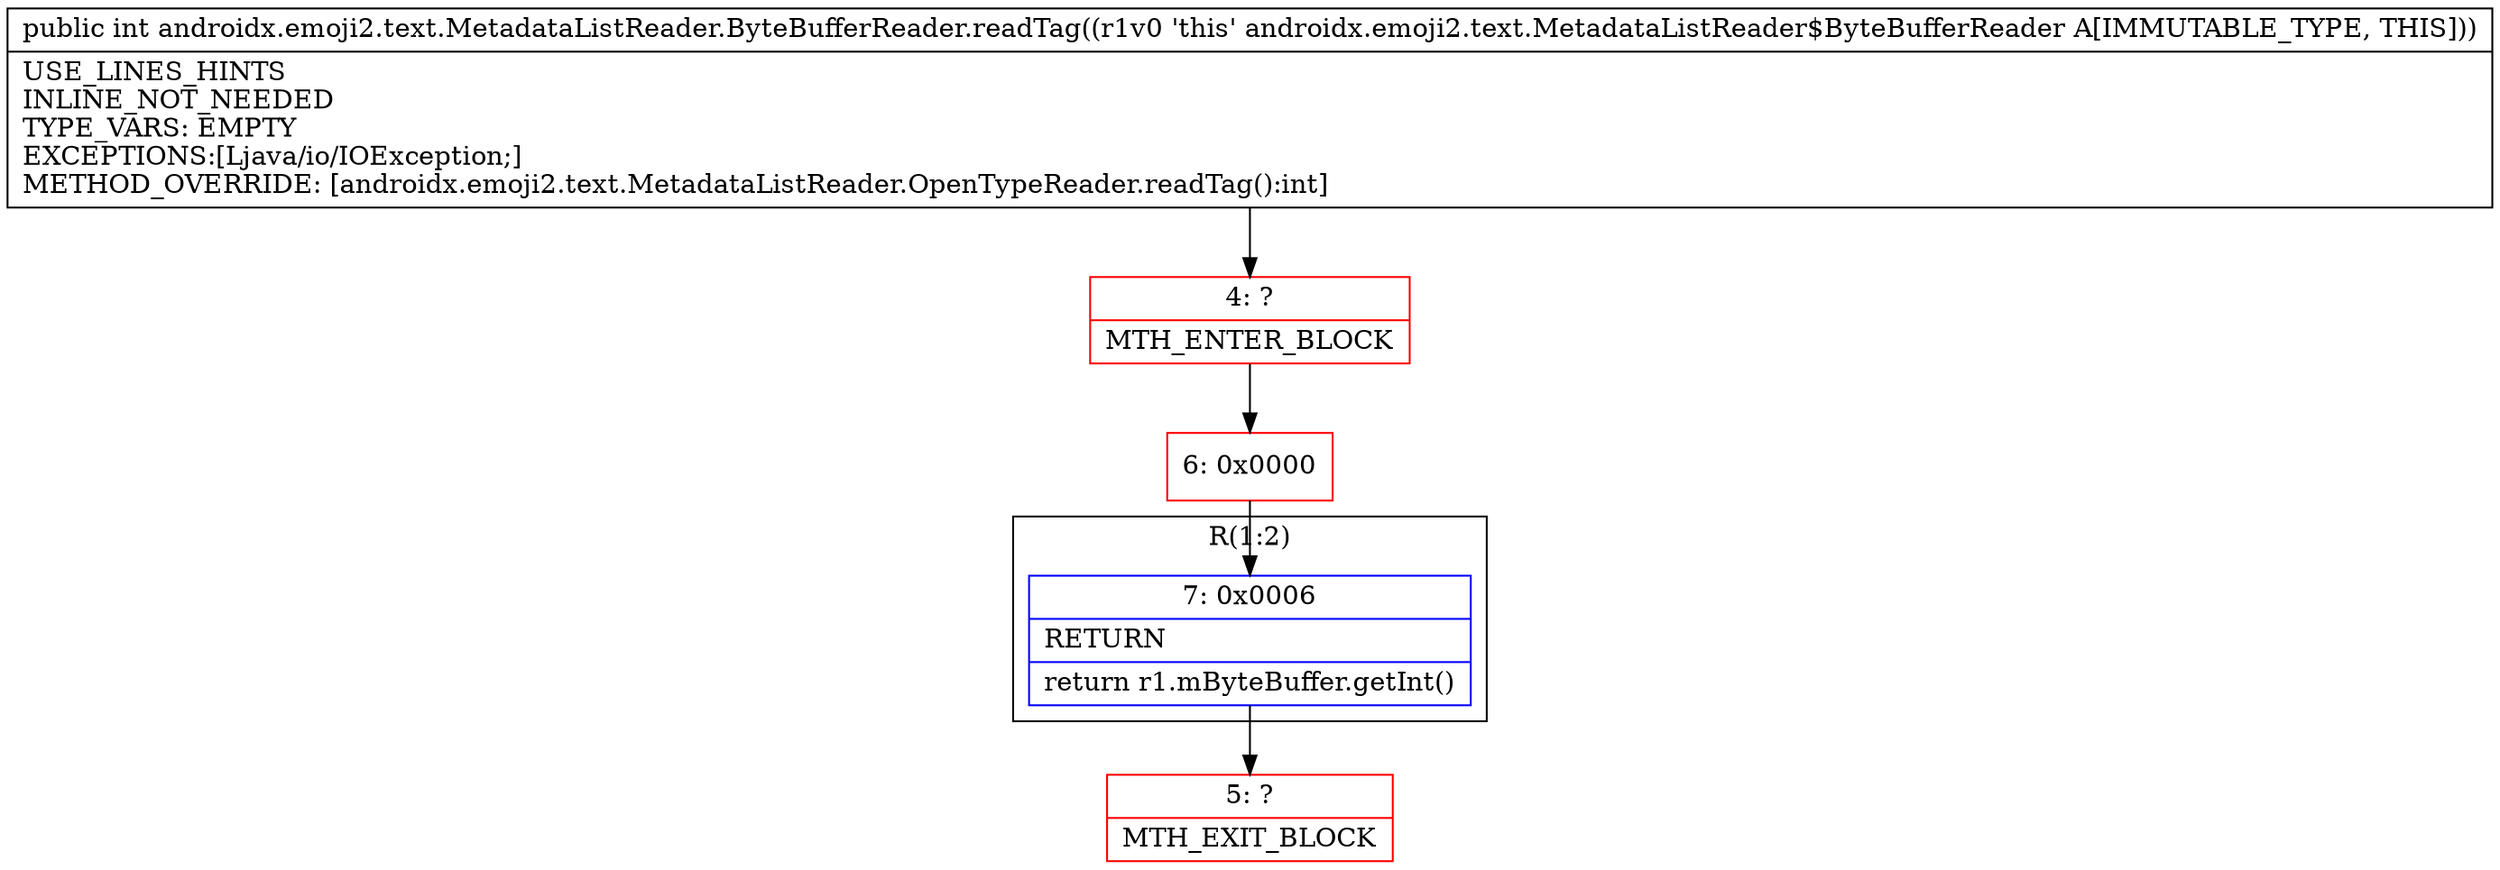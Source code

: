 digraph "CFG forandroidx.emoji2.text.MetadataListReader.ByteBufferReader.readTag()I" {
subgraph cluster_Region_1253579360 {
label = "R(1:2)";
node [shape=record,color=blue];
Node_7 [shape=record,label="{7\:\ 0x0006|RETURN\l|return r1.mByteBuffer.getInt()\l}"];
}
Node_4 [shape=record,color=red,label="{4\:\ ?|MTH_ENTER_BLOCK\l}"];
Node_6 [shape=record,color=red,label="{6\:\ 0x0000}"];
Node_5 [shape=record,color=red,label="{5\:\ ?|MTH_EXIT_BLOCK\l}"];
MethodNode[shape=record,label="{public int androidx.emoji2.text.MetadataListReader.ByteBufferReader.readTag((r1v0 'this' androidx.emoji2.text.MetadataListReader$ByteBufferReader A[IMMUTABLE_TYPE, THIS]))  | USE_LINES_HINTS\lINLINE_NOT_NEEDED\lTYPE_VARS: EMPTY\lEXCEPTIONS:[Ljava\/io\/IOException;]\lMETHOD_OVERRIDE: [androidx.emoji2.text.MetadataListReader.OpenTypeReader.readTag():int]\l}"];
MethodNode -> Node_4;Node_7 -> Node_5;
Node_4 -> Node_6;
Node_6 -> Node_7;
}

